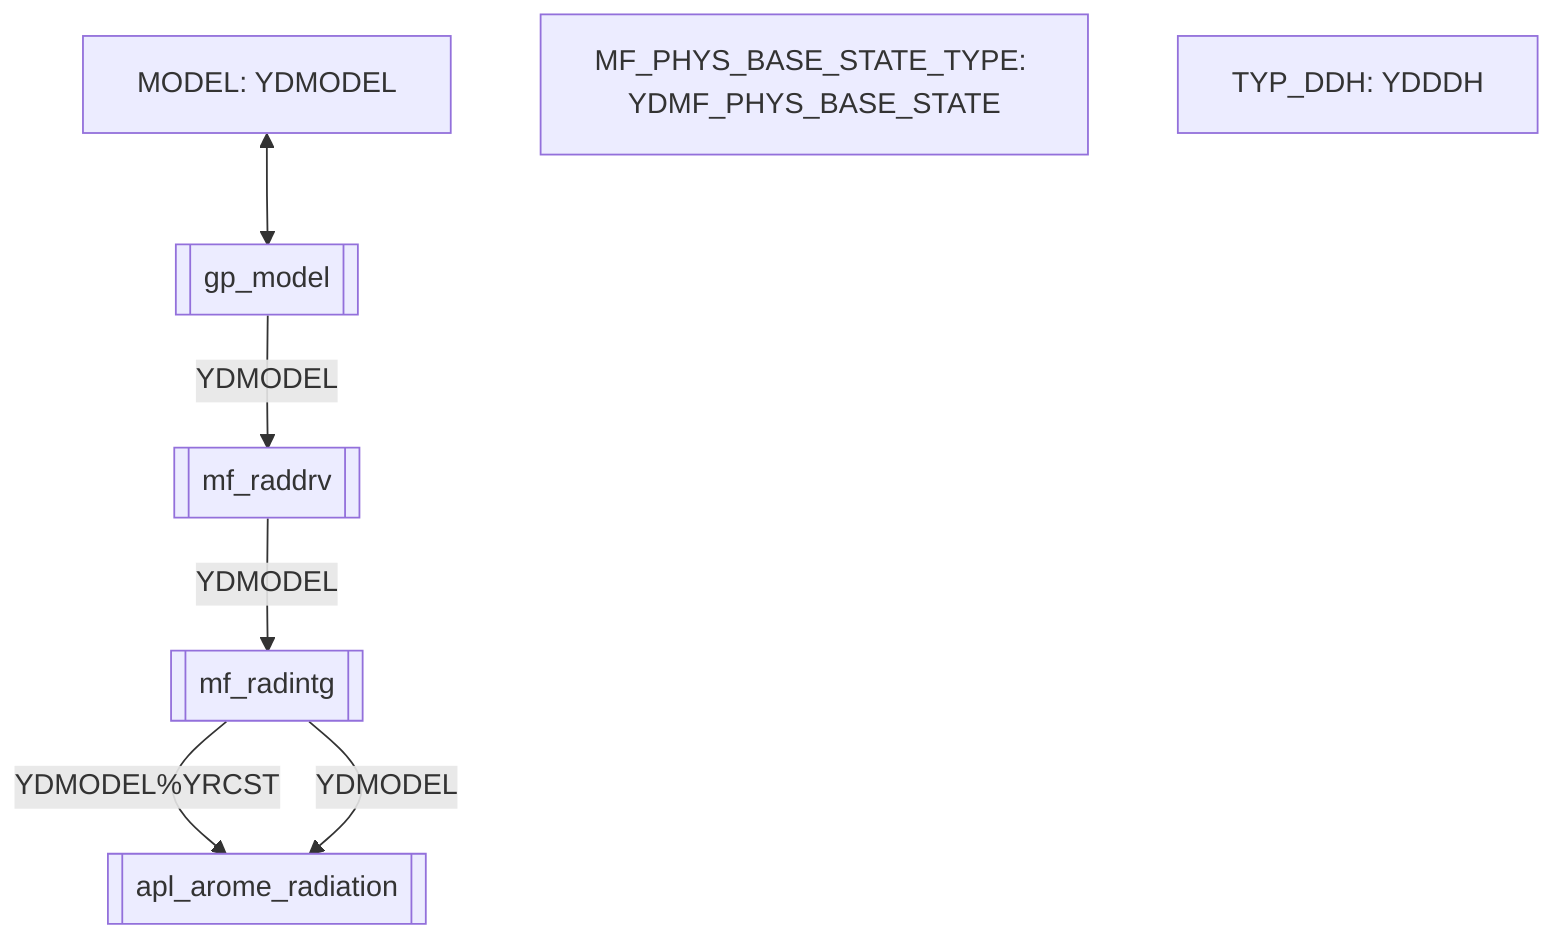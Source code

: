 flowchart TD

mf_raddrv@{ shape: subproc, label: "mf_raddrv"}
mf_radintg@{ shape: subproc, label: "mf_radintg"}
apl_arome_radiation@{ shape: subproc, label: "apl_arome_radiation"}
gp_model@{ shape: subproc, label: "gp_model"}
MODEL[MODEL: YDMODEL]

MODEL    <--> gp_model
gp_model   -- YDMODEL       --> mf_raddrv
mf_raddrv  -- YDMODEL       --> mf_radintg
mf_radintg -- YDMODEL%YRCST --> apl_arome_radiation
mf_radintg -- YDMODEL       --> apl_arome_radiation

MF_PHYS_BASE_STATE_TYPE["MF_PHYS_BASE_STATE_TYPE: YDMF_PHYS_BASE_STATE"]



A["YDVARS Input: "]

A["YDVARS%A%T1 "]
A["YDVARS%GEOMETRY%GECLO%T0"]
A["YDVARS%GEOMETRY%GELAM%T0"]
A["YDVARS%GEOMETRY%GESLO%T0"]
A["YDVARS Output:"]
A["YDVARS%IRAD%T1"]
A["YDVARS%LRAD%T1"]

A["Input:"]
A["MF_PHYS_BASE_STATE_TYPE : YDMF_PHYS_BASE_STATE"]
A["MF_PHYS_SURF_TYPE       : YDMF_PHYS_SURF"]
A["MF_PHYS_TYPE            : YDMF_PHYS"]
A["GEOMETRY                : YDGEOMETRY"]
A["CPG_BNDS_TYPE           : YDCPG_BNDS"]
A["CPG_OPTS_TYPE           : YDCPG_OPTS"]
A["CPG_MISC_TYPE           : YDCPG_MISC"]
A["CPG_GPAR_TYPE           : YDCPG_GPAR"]
A["TSURF                   : YDSURF"]
A["LOGICAL: LDMSE"]
A["LOGICAL: LDSFORCS"]
A["REAL: PALB_FORC"]
A["REAL: PEMIS_FORC"]
A["REAL: PADTMS"]
A["REAL: PCPM(KLON,KFLEVG)"]
A["REAL: PQVM(KLON,KFLEVG)"]
A["REAL: PTM (KLON,KFLEVG)"]
A["REAL: PQIM(KLON,KFLEVG)"]
A["REAL: PQSM(KLON,KFLEVG)"]
A["REAL: PQGM(KLON,KFLEVG)"]
A["REAL: PQCM(KLON,KFLEVG)"]
A["REAL: PQRM(KLON,KFLEVG)"]
A["REAL: PQHM(KLON,KFLEVG)"]
A["REAL: PEXNREFM(KFDIA, KFLEVG)"]
A["REAL: PRDG_MU0(KLON)"]
A["REAL: PRDG_SOLO(KLON)"]
A["REAL: PAERD(KFDIA,KFLEVG)"]
A["REAL: PRDG_MU0M(KLON)"]
A["REAL: PRDG_MU0LU(KLON)"]
A["REAL: PCLDROP(KFDIA, KFLEVG)"]
A["REAL: PPIZA_DST(KFDIA,KFLEVG,NSWB_MNH)"]
A["REAL: PCGA_DST(KFDIA,KFLEVG,NSWB_MNH)"]
A["REAL: PTAUREL_DST(KFDIA,KFLEVG,NSWB_MNH)"]
A["REAL: PAEROM(KFDIA, KFLEVG,NAERO)"]

A["Input/Output:"]
A["REAL: PTENDT(KLON, KFLEVG)"]
A["FIELD_VARIABLES: YDVARS"]
A["UA_PHYS_SPP_VARS: YSPP_ALL"]
A["TYP_DDH: YDDDH"]
